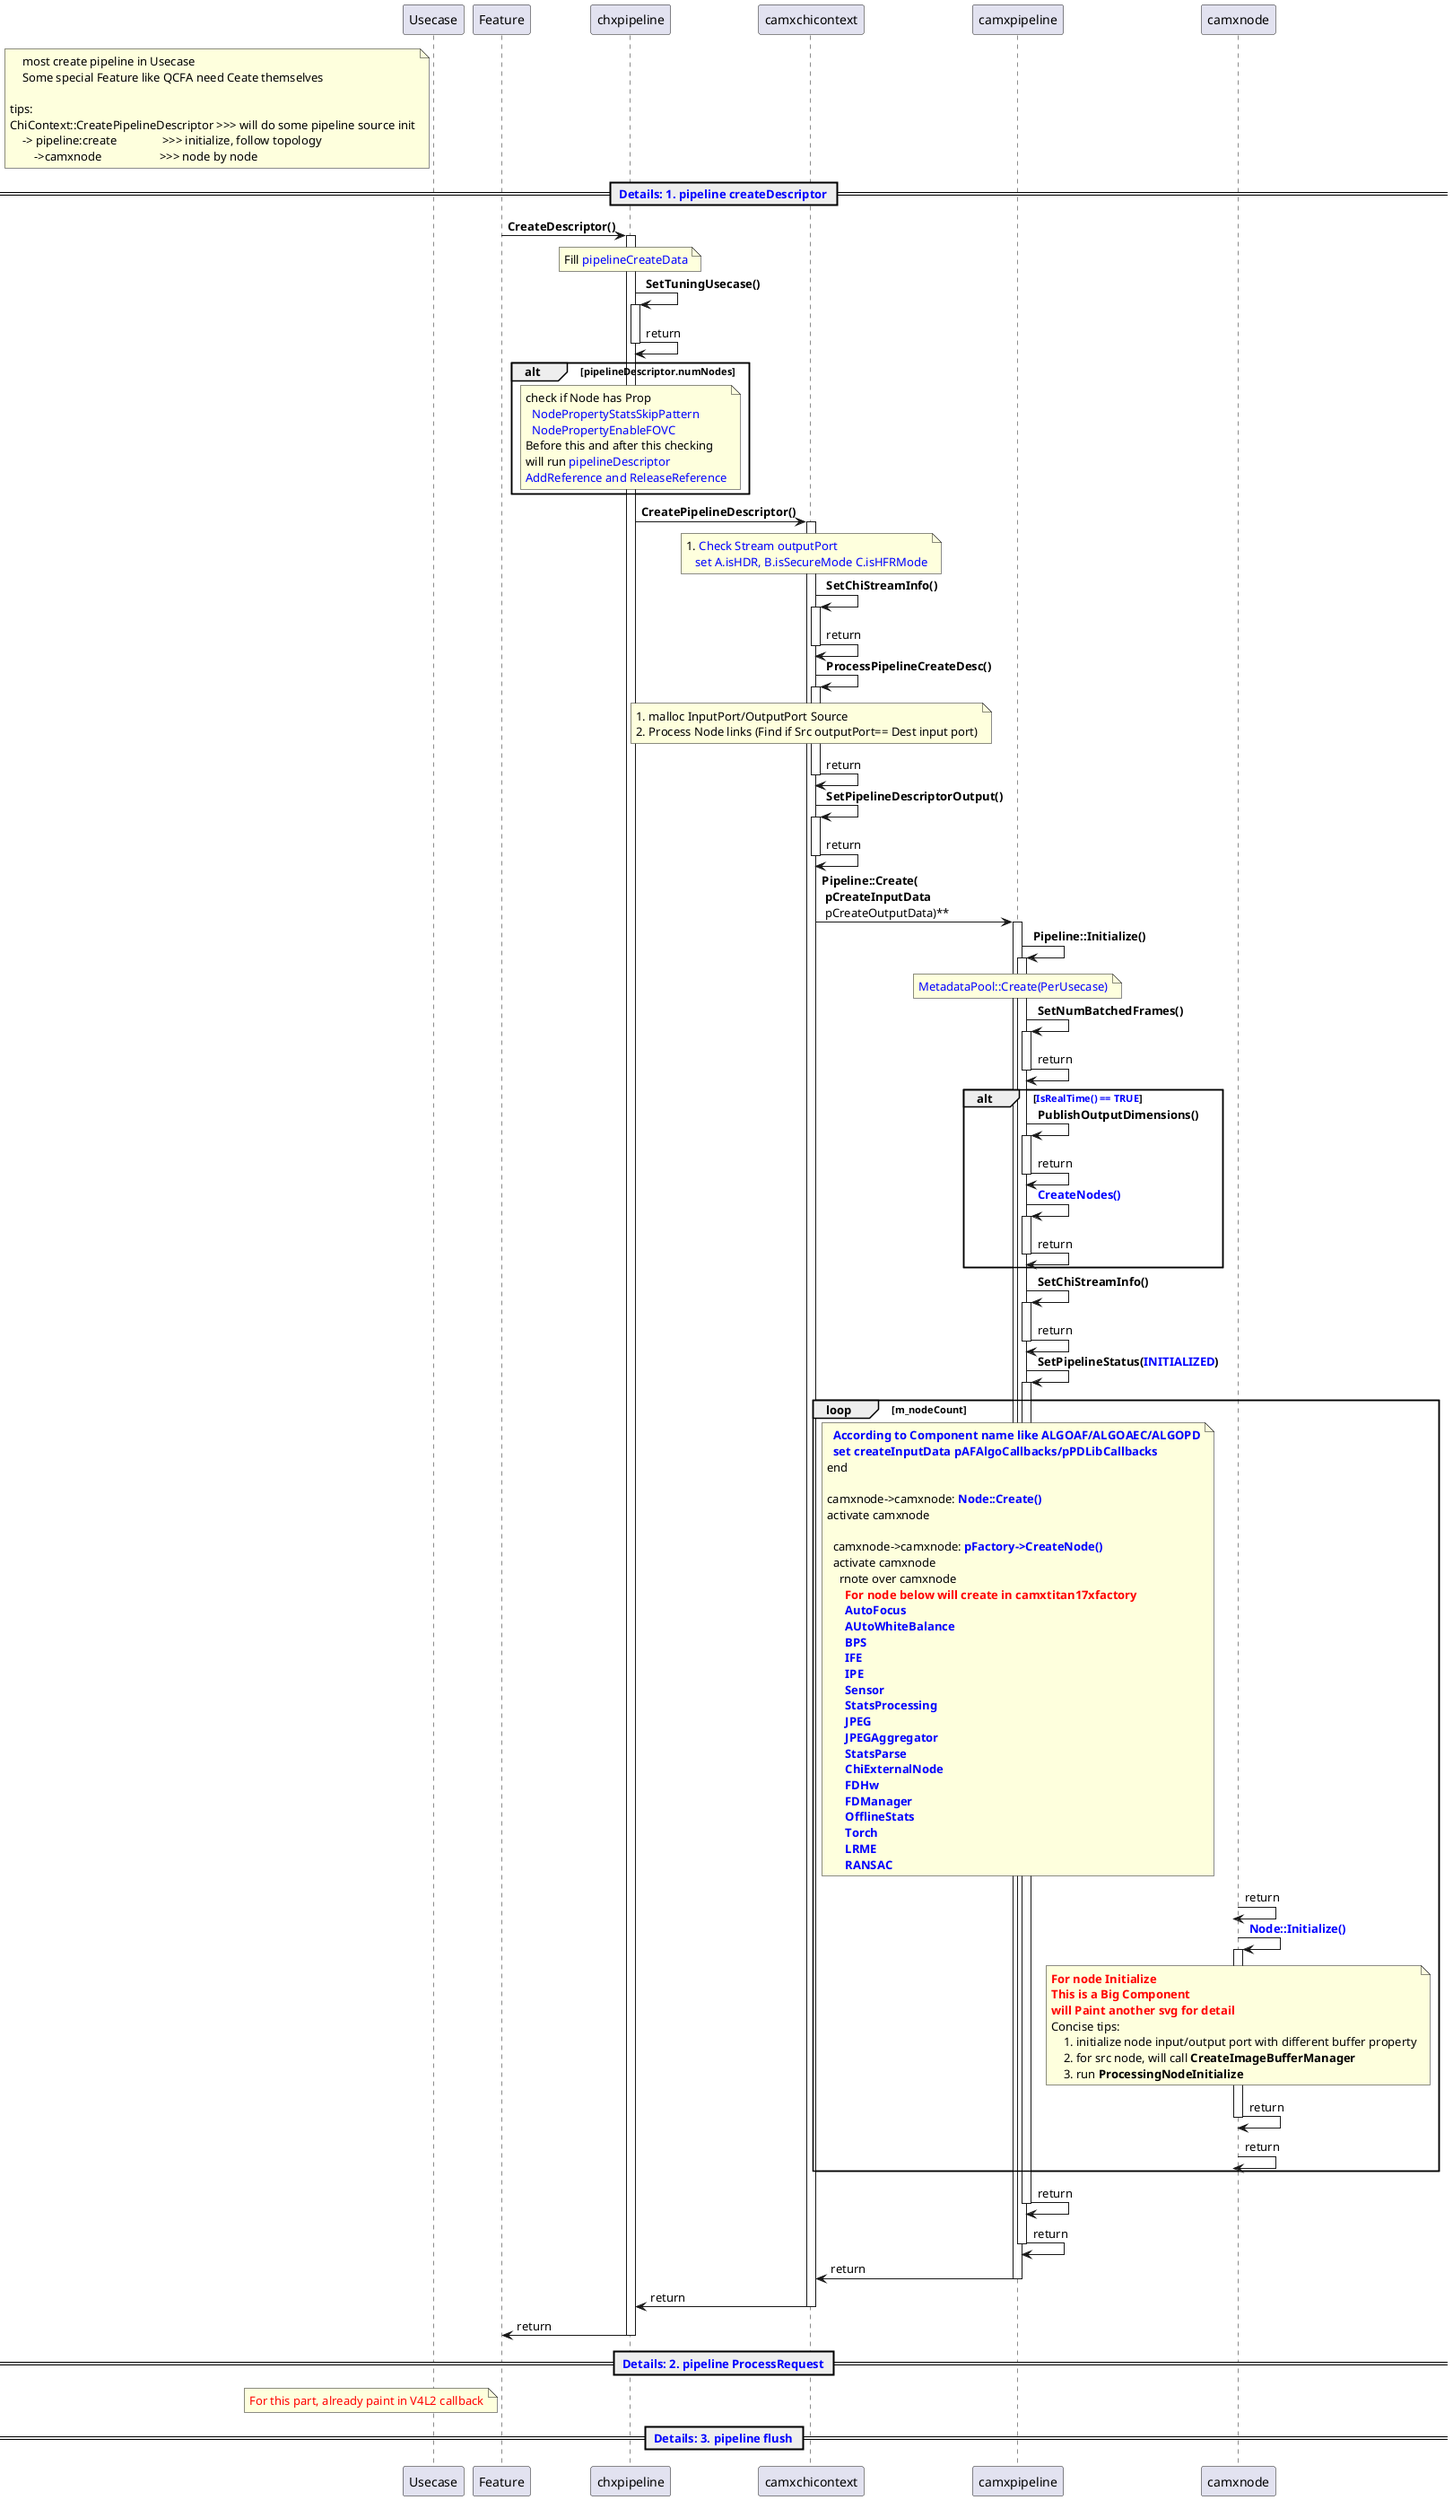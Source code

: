 /'派生，继承：<|--'/
/'组合：*-- ， 将会管理对象的生命周期'/
/'聚合：o--, 特指不管理对象的生命周期，但存在关联'/
/'
title <size:18>camx awb overview</size>\n     Lin Jin

collections ThreadUsers

<color:red><size:16>****</size></color>

<color:blue><size:15></size></color>

package <color:blue><size:15>**AWBDecisionAggregator** {
}

== <color:blue> CAWBMain::Configure </color>==

participant XXX

box "Factory"
participant camxcawbfactory as awb_factory
end box



<color:red>TODO: this need check further</color>


Useful color:
1. Red
Red Crimson DeepPink LightPink Salmon HotPink

2. Blue
MediumBlue Blue DodgerBlue DeepSkyBlue Cyan LightSkyBlue SlateBlue SkyBlue

3. Green
Chartreuse Green GreenYellow LawnGreen Lime LightGreen SpingGreen

4. Yellow
Yellow Gold LightGoldenRodYellow Orange LemonChiffon

5. Violet
DarkMagenta BlueViolet DardViolet Magenta Fuchsia Purple

6. 
'/
@startuml
participant Usecase
participant Feature
participant chxpipeline
participant camxchicontext
participant camxpipeline
participant camxnode
note left Usecase
    most create pipeline in Usecase
    Some special Feature like QCFA need Ceate themselves

tips:
ChiContext::CreatePipelineDescriptor >>> will do some pipeline source init
    -> pipeline:create               >>> initialize, follow topology
        ->camxnode                   >>> node by node
end note
== <color:blue> Details: 1. pipeline createDescriptor </color>==

Feature->chxpipeline: **CreateDescriptor()**
activate chxpipeline
  note over chxpipeline
    Fill <color:blue>pipelineCreateData</color>
  end note

  chxpipeline->chxpipeline: **SetTuningUsecase()**
  activate chxpipeline
  chxpipeline->chxpipeline: return
  deactivate chxpipeline

  alt pipelineDescriptor.**numNodes**
    note over chxpipeline
      check if Node has Prop
        <color:blue>NodePropertyStatsSkipPattern</color>
        <color:blue>NodePropertyEnableFOVC</color>
      Before this and after this checking
      will run <color:blue>pipelineDescriptor </color>
      <color:blue>AddReference and ReleaseReference</color>
    end note
  end

  chxpipeline->camxchicontext: **CreatePipelineDescriptor()**
  activate camxchicontext
    note over camxchicontext
      1. <color:blue>Check Stream outputPort</color>
         <color:blue>set A.isHDR, B.isSecureMode C.isHFRMode</color>
    end note

    camxchicontext->camxchicontext: **SetChiStreamInfo()**
    activate camxchicontext
    camxchicontext->camxchicontext: return
    deactivate camxchicontext

    camxchicontext->camxchicontext: **ProcessPipelineCreateDesc()**
    activate camxchicontext
      note over camxchicontext
        1. malloc InputPort/OutputPort Source
        2. Process Node links (Find if Src outputPort== Dest input port)
      end note
    camxchicontext->camxchicontext: return
    deactivate camxchicontext


    camxchicontext->camxchicontext: **SetPipelineDescriptorOutput()**
    activate camxchicontext
    camxchicontext->camxchicontext: return
    deactivate camxchicontext


    camxchicontext->camxpipeline: **Pipeline::Create(** \n **pCreateInputData** \n pCreateOutputData)**
    activate camxpipeline

      camxpipeline->camxpipeline: **Pipeline::Initialize()**
      activate camxpipeline
        
        note over camxpipeline
          <color:blue>MetadataPool::Create(PerUsecase)</color>
        end note

        camxpipeline->camxpipeline: **SetNumBatchedFrames()**
        activate camxpipeline
        camxpipeline->camxpipeline: return
        deactivate camxpipeline

        alt <color:blue>IsRealTime() == TRUE</color>
          camxpipeline->camxpipeline: **PublishOutputDimensions()**
          activate camxpipeline
          camxpipeline->camxpipeline: return
          deactivate camxpipeline

          camxpipeline->camxpipeline: <color:blue>**CreateNodes()**</color>
          activate camxpipeline
          camxpipeline->camxpipeline: return
          deactivate camxpipeline
        end


        camxpipeline->camxpipeline: **SetChiStreamInfo()**
        activate camxpipeline
        camxpipeline->camxpipeline: return
        deactivate camxpipeline

        camxpipeline->camxpipeline: **SetPipelineStatus(<color:blue>INITIALIZED</color>)**
        activate camxpipeline

          loop m_nodeCount
            note over camxpipeline
              <color:blue>**According to Component name like ALGOAF/ALGOAEC/ALGOPD**</color>
              <color:blue>**set createInputData pAFAlgoCallbacks/pPDLibCallbacks**</color>
            end
            
            camxnode->camxnode: <color:blue>**Node::Create()**</color>
            activate camxnode

              camxnode->camxnode: <color:blue>**pFactory->CreateNode()**</color>
              activate camxnode
                rnote over camxnode
                  <color:red>**For node below will create in camxtitan17xfactory **</color>
                  <color:blue>**AutoFocus**</color>
                  <color:blue>**AUtoWhiteBalance**</color>
                  <color:blue>**BPS**</color>
                  <color:blue>**IFE**</color>
                  <color:blue>**IPE**</color>
                  <color:blue>**Sensor**</color>
                  <color:blue>**StatsProcessing**</color>
                  <color:blue>**JPEG**</color>
                  <color:blue>**JPEGAggregator**</color>
                  <color:blue>**StatsParse**</color>
                  <color:blue>**ChiExternalNode**</color>
                  <color:blue>**FDHw**</color>
                  <color:blue>**FDManager**</color>
                  <color:blue>**OfflineStats**</color>
                  <color:blue>**Torch**</color>
                  <color:blue>**LRME**</color>
                  <color:blue>**RANSAC**</color>
                end note
              camxnode->camxnode: return
              deactivate camxnode

              camxnode->camxnode: <color:blue>**Node::Initialize()**</color>
              activate camxnode
                note over camxnode
                <color:red>**For node Initialize**</color>
                <color:red>**This is a Big Component**</color>
                <color:red>**will Paint another svg for detail**</color>
                Concise tips:
                    1. initialize node input/output port with different buffer property
                    2. for src node, will call **CreateImageBufferManager**
                    3. run **ProcessingNodeInitialize**
                end note
              camxnode->camxnode: return
              deactivate camxnode

            camxnode->camxnode: return
            deactivate camxnode
          end loop

        camxpipeline->camxpipeline: return
        deactivate camxpipeline

      camxpipeline->camxpipeline: return
      deactivate camxpipeline

    camxpipeline->camxchicontext: return
    deactivate camxpipeline

  camxchicontext->chxpipeline: return
  deactivate  camxchicontext



chxpipeline->Feature: return
deactivate chxpipeline




== <color:blue> Details: 2. pipeline ProcessRequest </color>==
  note left Feature
    <color:red>For this part, already paint in V4L2 callback</color>
  end note
== <color:blue> Details: 3. pipeline flush </color>==
@enduml
